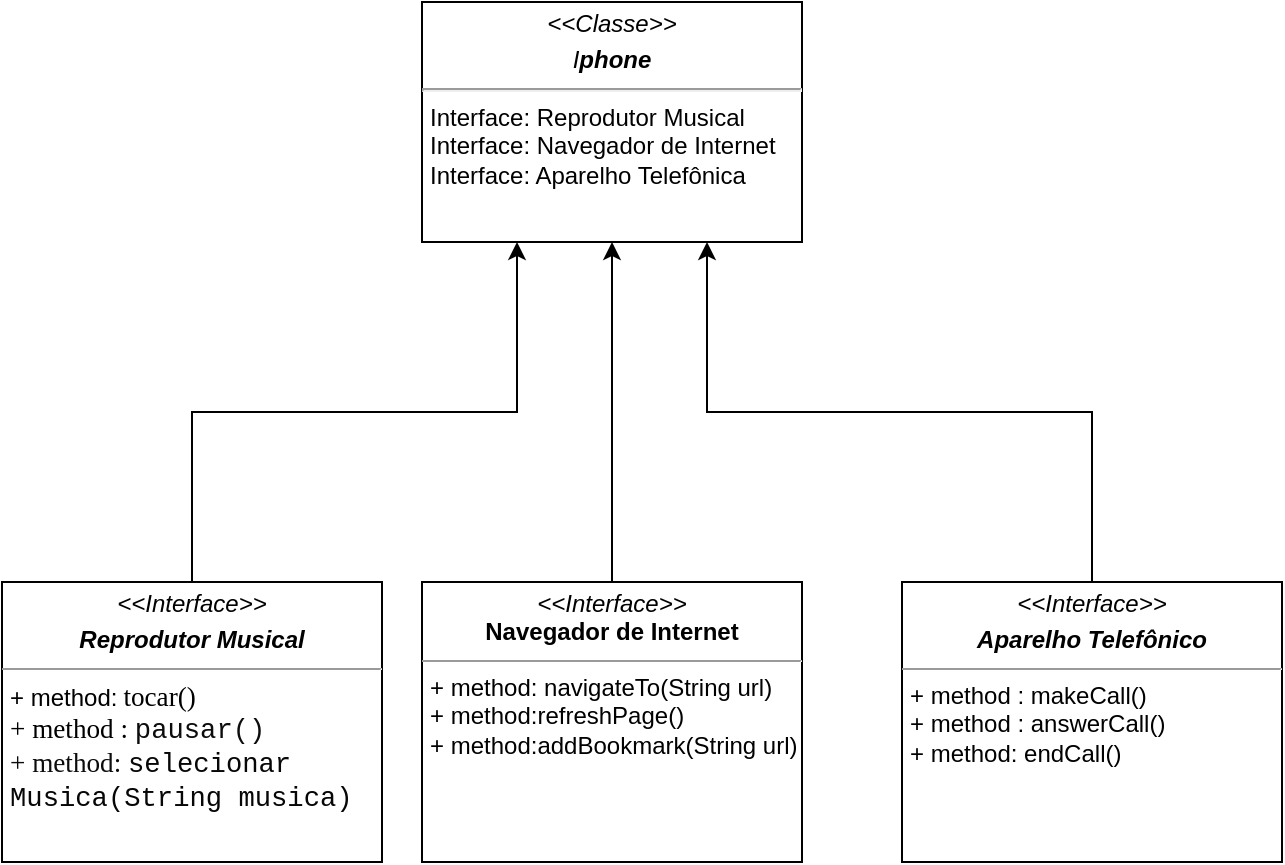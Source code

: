 <mxfile version="24.7.10">
  <diagram name="Page-1" id="c4acf3e9-155e-7222-9cf6-157b1a14988f">
    <mxGraphModel dx="1009" dy="586" grid="1" gridSize="10" guides="1" tooltips="1" connect="1" arrows="1" fold="1" page="1" pageScale="1" pageWidth="850" pageHeight="1100" background="none" math="0" shadow="0">
      <root>
        <mxCell id="0" />
        <mxCell id="1" parent="0" />
        <mxCell id="QtGvGIBirSytlRhti1w--4" style="edgeStyle=orthogonalEdgeStyle;rounded=0;orthogonalLoop=1;jettySize=auto;html=1;entryX=0.25;entryY=1;entryDx=0;entryDy=0;exitX=0.5;exitY=0;exitDx=0;exitDy=0;" edge="1" parent="1" source="5d2195bd80daf111-18" target="QtGvGIBirSytlRhti1w--3">
          <mxGeometry relative="1" as="geometry" />
        </mxCell>
        <mxCell id="5d2195bd80daf111-18" value="&lt;p style=&quot;margin:0px;margin-top:4px;text-align:center;&quot;&gt;&lt;i&gt;&amp;lt;&amp;lt;Interface&amp;gt;&amp;gt;&lt;/i&gt;&lt;/p&gt;&lt;p style=&quot;margin:0px;margin-top:4px;text-align:center;&quot;&gt;&lt;i&gt;&lt;b&gt;Reprodutor Musical&lt;/b&gt;&lt;/i&gt;&lt;/p&gt;&lt;hr size=&quot;1&quot;&gt;&lt;p style=&quot;margin:0px;margin-left:4px;&quot;&gt;+ method:&lt;font face=&quot;Times New Roman&quot;&gt;&amp;nbsp;&lt;span style=&quot;font-size: 13.6px; white-space: break-spaces;&quot;&gt;tocar()&lt;/span&gt;&lt;/font&gt;&lt;/p&gt;&lt;p style=&quot;margin:0px;margin-left:4px;&quot;&gt;&lt;font face=&quot;Times New Roman&quot;&gt;&lt;span style=&quot;font-size: 13.6px; white-space: break-spaces;&quot;&gt;+ method : &lt;/span&gt;&lt;/font&gt;&lt;span style=&quot;font-family: ui-monospace, SFMono-Regular, &amp;quot;SF Mono&amp;quot;, Menlo, Consolas, &amp;quot;Liberation Mono&amp;quot;, monospace; font-size: 13.6px; white-space: break-spaces;&quot;&gt;&lt;font style=&quot;&quot; color=&quot;#0c0c0d&quot;&gt;pausar()&lt;/font&gt;&lt;/span&gt;&lt;/p&gt;&lt;p style=&quot;margin:0px;margin-left:4px;&quot;&gt;&lt;span style=&quot;font-size: 13.6px; white-space: break-spaces;&quot;&gt;&lt;font face=&quot;Times New Roman&quot; style=&quot;&quot; color=&quot;#0c0c0d&quot;&gt;+ method: &lt;/font&gt;&lt;/span&gt;&lt;span style=&quot;font-family: ui-monospace, SFMono-Regular, &amp;quot;SF Mono&amp;quot;, Menlo, Consolas, &amp;quot;Liberation Mono&amp;quot;, monospace; font-size: 13.6px; white-space: break-spaces;&quot;&gt;&lt;font style=&quot;&quot; color=&quot;#070708&quot;&gt;selecionar Musica(String musica)&lt;/font&gt;&lt;/span&gt;&lt;/p&gt;" style="verticalAlign=top;align=left;overflow=fill;fontSize=12;fontFamily=Helvetica;html=1;rounded=0;shadow=0;comic=0;labelBackgroundColor=none;strokeWidth=1" parent="1" vertex="1">
          <mxGeometry x="120" y="450" width="190" height="140" as="geometry" />
        </mxCell>
        <mxCell id="QtGvGIBirSytlRhti1w--6" style="edgeStyle=orthogonalEdgeStyle;rounded=0;orthogonalLoop=1;jettySize=auto;html=1;entryX=0.75;entryY=1;entryDx=0;entryDy=0;exitX=0.5;exitY=0;exitDx=0;exitDy=0;" edge="1" parent="1" source="5d2195bd80daf111-19" target="QtGvGIBirSytlRhti1w--3">
          <mxGeometry relative="1" as="geometry" />
        </mxCell>
        <mxCell id="5d2195bd80daf111-19" value="&lt;p style=&quot;margin:0px;margin-top:4px;text-align:center;&quot;&gt;&lt;i&gt;&amp;lt;&amp;lt;Interface&amp;gt;&amp;gt;&lt;/i&gt;&lt;/p&gt;&lt;p style=&quot;margin:0px;margin-top:4px;text-align:center;&quot;&gt;&lt;i&gt;&lt;b&gt;Aparelho Telefônico&lt;/b&gt;&lt;/i&gt;&lt;/p&gt;&lt;hr size=&quot;1&quot;&gt;&lt;p style=&quot;margin:0px;margin-left:4px;&quot;&gt;+ method :&amp;nbsp;makeCall()&lt;br&gt;+ method :&amp;nbsp;answerCall()&lt;/p&gt;&lt;p style=&quot;margin:0px;margin-left:4px;&quot;&gt;+ method:&amp;nbsp;endCall()&lt;/p&gt;&lt;p style=&quot;margin:0px;margin-left:4px;&quot;&gt;&lt;br&gt;&lt;/p&gt;" style="verticalAlign=top;align=left;overflow=fill;fontSize=12;fontFamily=Helvetica;html=1;rounded=0;shadow=0;comic=0;labelBackgroundColor=none;strokeWidth=1" parent="1" vertex="1">
          <mxGeometry x="570" y="450" width="190" height="140" as="geometry" />
        </mxCell>
        <mxCell id="QtGvGIBirSytlRhti1w--5" style="edgeStyle=orthogonalEdgeStyle;rounded=0;orthogonalLoop=1;jettySize=auto;html=1;entryX=0.5;entryY=1;entryDx=0;entryDy=0;" edge="1" parent="1" source="5d2195bd80daf111-20" target="QtGvGIBirSytlRhti1w--3">
          <mxGeometry relative="1" as="geometry">
            <mxPoint x="440" y="260" as="targetPoint" />
          </mxGeometry>
        </mxCell>
        <mxCell id="5d2195bd80daf111-20" value="&lt;p style=&quot;margin:0px;margin-top:4px;text-align:center;&quot;&gt;&lt;i&gt;&amp;lt;&amp;lt;Interface&amp;gt;&amp;gt;&lt;/i&gt;&lt;br&gt;&lt;b&gt;Navegador de Internet&lt;/b&gt;&lt;/p&gt;&lt;hr size=&quot;1&quot;&gt;&lt;p style=&quot;margin:0px;margin-left:4px;&quot;&gt;&lt;/p&gt;&lt;p style=&quot;margin:0px;margin-left:4px;&quot;&gt;+ method:&amp;nbsp;navigateTo(String url)&lt;br&gt;+ method:refreshPage()&lt;/p&gt;&lt;p style=&quot;margin:0px;margin-left:4px;&quot;&gt;+ method:addBookmark(String url)&lt;/p&gt;" style="verticalAlign=top;align=left;overflow=fill;fontSize=12;fontFamily=Helvetica;html=1;rounded=0;shadow=0;comic=0;labelBackgroundColor=none;strokeWidth=1" parent="1" vertex="1">
          <mxGeometry x="330" y="450" width="190" height="140" as="geometry" />
        </mxCell>
        <mxCell id="QtGvGIBirSytlRhti1w--3" value="&lt;p style=&quot;margin:0px;margin-top:4px;text-align:center;&quot;&gt;&lt;i&gt;&amp;lt;&amp;lt;Classe&amp;gt;&amp;gt;&lt;/i&gt;&lt;/p&gt;&lt;p style=&quot;text-align: center; margin: 4px 0px 0px;&quot;&gt;&lt;span style=&quot;background-color: initial; text-align: left;&quot;&gt;&lt;i style=&quot;&quot;&gt;I&lt;b&gt;phone&lt;/b&gt;&lt;/i&gt;&lt;/span&gt;&lt;/p&gt;&lt;hr&gt;&lt;p style=&quot;margin:0px;margin-left:4px;&quot;&gt;Interface: Reprodutor Musical&lt;/p&gt;&lt;p style=&quot;margin:0px;margin-left:4px;&quot;&gt;Interface: Navegador de Internet&lt;/p&gt;&lt;p style=&quot;margin:0px;margin-left:4px;&quot;&gt;Interface: Aparelho Telefônica&lt;/p&gt;" style="verticalAlign=top;align=left;overflow=fill;fontSize=12;fontFamily=Helvetica;html=1;rounded=0;shadow=0;comic=0;labelBackgroundColor=none;strokeWidth=1" vertex="1" parent="1">
          <mxGeometry x="330" y="160" width="190" height="120" as="geometry" />
        </mxCell>
        <mxCell id="QtGvGIBirSytlRhti1w--7" style="edgeStyle=orthogonalEdgeStyle;rounded=0;orthogonalLoop=1;jettySize=auto;html=1;exitX=0.5;exitY=1;exitDx=0;exitDy=0;" edge="1" parent="1" source="QtGvGIBirSytlRhti1w--3" target="QtGvGIBirSytlRhti1w--3">
          <mxGeometry relative="1" as="geometry" />
        </mxCell>
      </root>
    </mxGraphModel>
  </diagram>
</mxfile>
